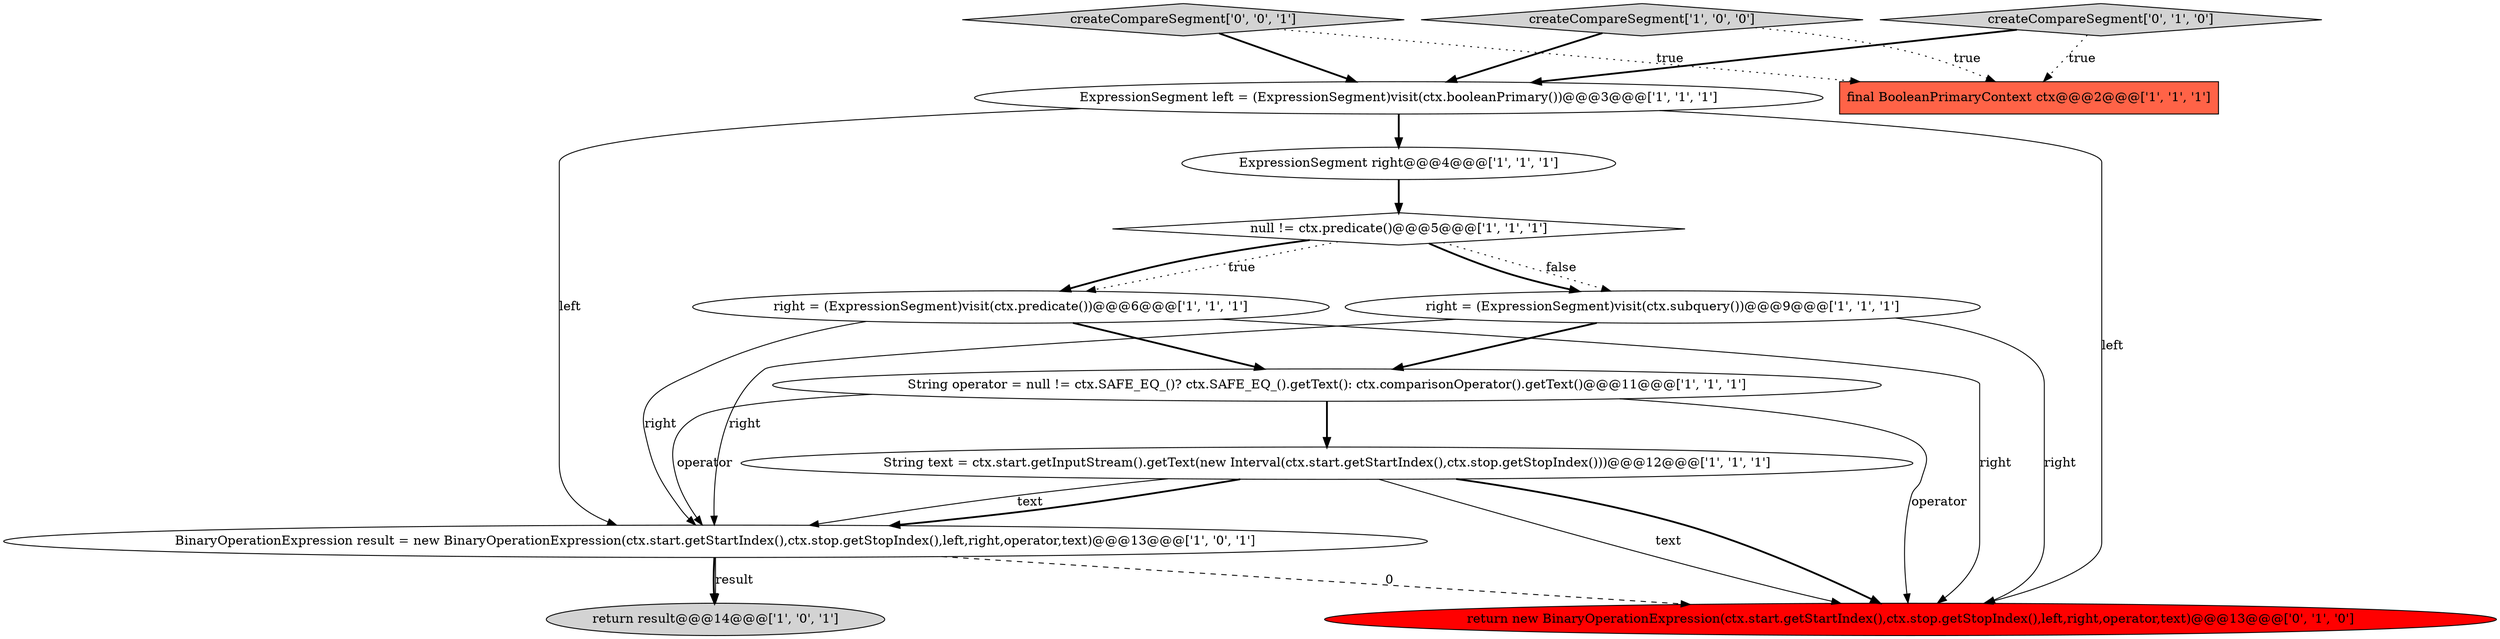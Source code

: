 digraph {
13 [style = filled, label = "createCompareSegment['0', '0', '1']", fillcolor = lightgray, shape = diamond image = "AAA0AAABBB3BBB"];
12 [style = filled, label = "createCompareSegment['0', '1', '0']", fillcolor = lightgray, shape = diamond image = "AAA0AAABBB2BBB"];
10 [style = filled, label = "String text = ctx.start.getInputStream().getText(new Interval(ctx.start.getStartIndex(),ctx.stop.getStopIndex()))@@@12@@@['1', '1', '1']", fillcolor = white, shape = ellipse image = "AAA0AAABBB1BBB"];
8 [style = filled, label = "right = (ExpressionSegment)visit(ctx.subquery())@@@9@@@['1', '1', '1']", fillcolor = white, shape = ellipse image = "AAA0AAABBB1BBB"];
6 [style = filled, label = "ExpressionSegment left = (ExpressionSegment)visit(ctx.booleanPrimary())@@@3@@@['1', '1', '1']", fillcolor = white, shape = ellipse image = "AAA0AAABBB1BBB"];
11 [style = filled, label = "return new BinaryOperationExpression(ctx.start.getStartIndex(),ctx.stop.getStopIndex(),left,right,operator,text)@@@13@@@['0', '1', '0']", fillcolor = red, shape = ellipse image = "AAA1AAABBB2BBB"];
5 [style = filled, label = "ExpressionSegment right@@@4@@@['1', '1', '1']", fillcolor = white, shape = ellipse image = "AAA0AAABBB1BBB"];
4 [style = filled, label = "right = (ExpressionSegment)visit(ctx.predicate())@@@6@@@['1', '1', '1']", fillcolor = white, shape = ellipse image = "AAA0AAABBB1BBB"];
2 [style = filled, label = "return result@@@14@@@['1', '0', '1']", fillcolor = lightgray, shape = ellipse image = "AAA0AAABBB1BBB"];
1 [style = filled, label = "final BooleanPrimaryContext ctx@@@2@@@['1', '1', '1']", fillcolor = tomato, shape = box image = "AAA0AAABBB1BBB"];
3 [style = filled, label = "createCompareSegment['1', '0', '0']", fillcolor = lightgray, shape = diamond image = "AAA0AAABBB1BBB"];
0 [style = filled, label = "null != ctx.predicate()@@@5@@@['1', '1', '1']", fillcolor = white, shape = diamond image = "AAA0AAABBB1BBB"];
7 [style = filled, label = "String operator = null != ctx.SAFE_EQ_()? ctx.SAFE_EQ_().getText(): ctx.comparisonOperator().getText()@@@11@@@['1', '1', '1']", fillcolor = white, shape = ellipse image = "AAA0AAABBB1BBB"];
9 [style = filled, label = "BinaryOperationExpression result = new BinaryOperationExpression(ctx.start.getStartIndex(),ctx.stop.getStopIndex(),left,right,operator,text)@@@13@@@['1', '0', '1']", fillcolor = white, shape = ellipse image = "AAA0AAABBB1BBB"];
0->8 [style = dotted, label="false"];
7->10 [style = bold, label=""];
9->2 [style = bold, label=""];
6->9 [style = solid, label="left"];
0->4 [style = dotted, label="true"];
9->2 [style = solid, label="result"];
12->1 [style = dotted, label="true"];
3->6 [style = bold, label=""];
7->11 [style = solid, label="operator"];
6->11 [style = solid, label="left"];
12->6 [style = bold, label=""];
4->11 [style = solid, label="right"];
4->7 [style = bold, label=""];
8->7 [style = bold, label=""];
13->1 [style = dotted, label="true"];
6->5 [style = bold, label=""];
7->9 [style = solid, label="operator"];
5->0 [style = bold, label=""];
0->4 [style = bold, label=""];
0->8 [style = bold, label=""];
10->9 [style = solid, label="text"];
9->11 [style = dashed, label="0"];
10->9 [style = bold, label=""];
10->11 [style = solid, label="text"];
13->6 [style = bold, label=""];
8->11 [style = solid, label="right"];
3->1 [style = dotted, label="true"];
4->9 [style = solid, label="right"];
8->9 [style = solid, label="right"];
10->11 [style = bold, label=""];
}
